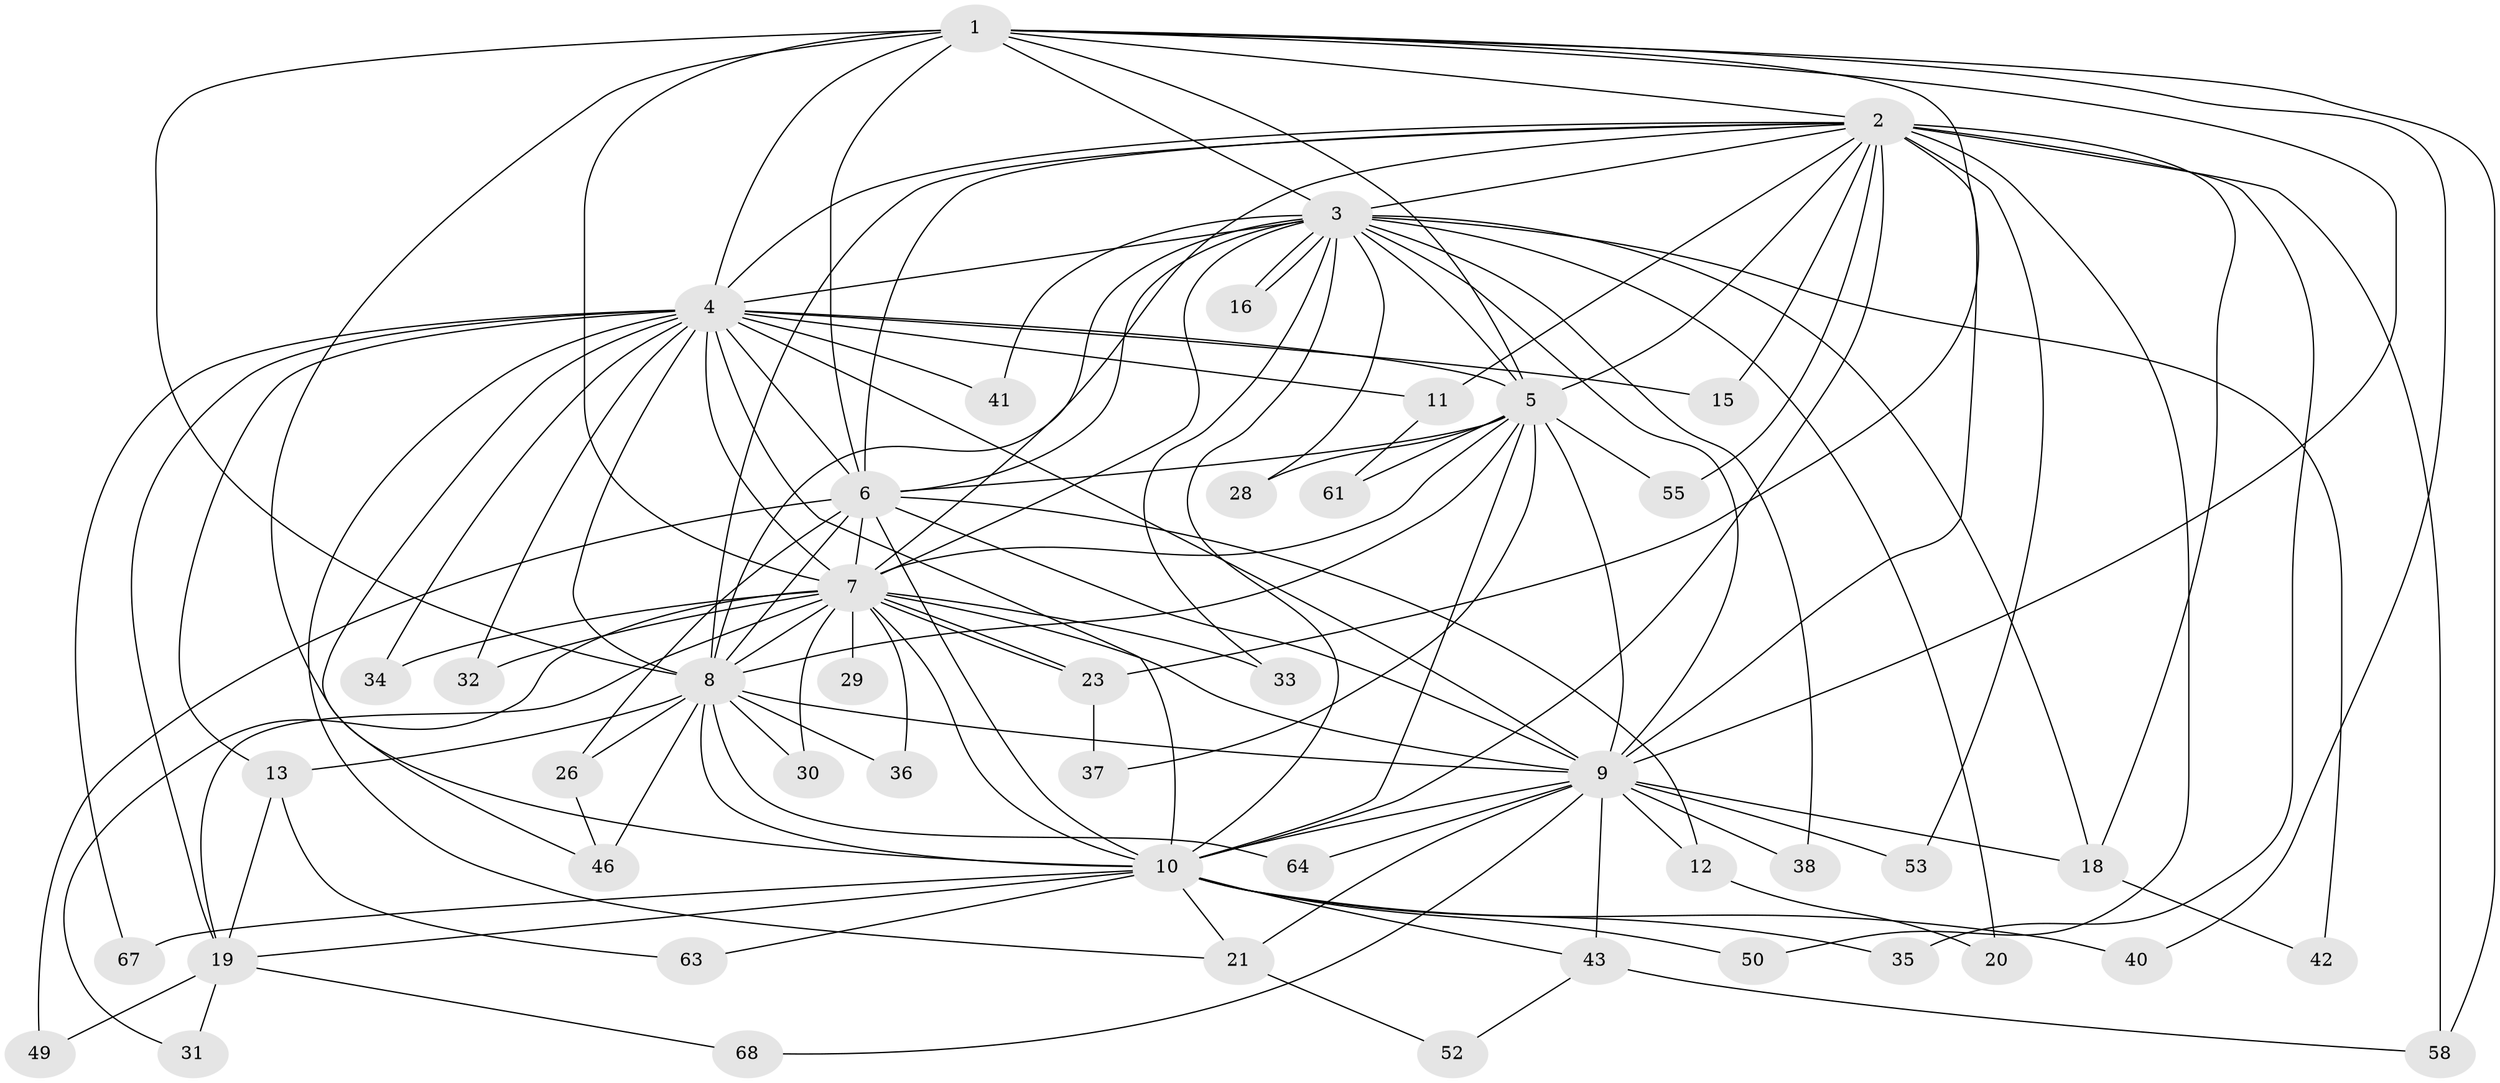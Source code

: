 // Generated by graph-tools (version 1.1) at 2025/23/03/03/25 07:23:43]
// undirected, 48 vertices, 127 edges
graph export_dot {
graph [start="1"]
  node [color=gray90,style=filled];
  1 [super="+14"];
  2 [super="+54"];
  3 [super="+45"];
  4 [super="+44"];
  5 [super="+47"];
  6 [super="+17"];
  7 [super="+27"];
  8 [super="+66"];
  9 [super="+57"];
  10 [super="+25"];
  11;
  12;
  13 [super="+59"];
  15;
  16;
  18 [super="+60"];
  19 [super="+22"];
  20;
  21 [super="+39"];
  23 [super="+24"];
  26 [super="+48"];
  28;
  29;
  30;
  31;
  32;
  33;
  34;
  35 [super="+56"];
  36;
  37;
  38;
  40;
  41;
  42 [super="+62"];
  43 [super="+65"];
  46 [super="+51"];
  49;
  50;
  52;
  53;
  55;
  58;
  61;
  63;
  64;
  67;
  68;
  1 -- 2;
  1 -- 3 [weight=2];
  1 -- 4;
  1 -- 5;
  1 -- 6 [weight=2];
  1 -- 7 [weight=2];
  1 -- 8 [weight=2];
  1 -- 9;
  1 -- 10;
  1 -- 40;
  1 -- 58;
  1 -- 23;
  2 -- 3;
  2 -- 4;
  2 -- 5;
  2 -- 6;
  2 -- 7;
  2 -- 8;
  2 -- 9;
  2 -- 10;
  2 -- 11;
  2 -- 15;
  2 -- 18;
  2 -- 35 [weight=2];
  2 -- 50;
  2 -- 53;
  2 -- 58;
  2 -- 55;
  3 -- 4;
  3 -- 5;
  3 -- 6;
  3 -- 7;
  3 -- 8;
  3 -- 9 [weight=2];
  3 -- 10;
  3 -- 16;
  3 -- 16;
  3 -- 18;
  3 -- 20;
  3 -- 28;
  3 -- 33;
  3 -- 38;
  3 -- 41;
  3 -- 42;
  4 -- 5 [weight=2];
  4 -- 6;
  4 -- 7 [weight=2];
  4 -- 8;
  4 -- 9;
  4 -- 10 [weight=2];
  4 -- 11;
  4 -- 13;
  4 -- 15;
  4 -- 19;
  4 -- 21;
  4 -- 32;
  4 -- 34;
  4 -- 41;
  4 -- 46;
  4 -- 67;
  5 -- 6;
  5 -- 7;
  5 -- 8;
  5 -- 9;
  5 -- 10;
  5 -- 28;
  5 -- 37;
  5 -- 61;
  5 -- 55;
  6 -- 7;
  6 -- 8;
  6 -- 9;
  6 -- 10;
  6 -- 12;
  6 -- 26;
  6 -- 49;
  7 -- 8;
  7 -- 9;
  7 -- 10;
  7 -- 23;
  7 -- 23;
  7 -- 29 [weight=2];
  7 -- 30;
  7 -- 31;
  7 -- 32;
  7 -- 33;
  7 -- 34;
  7 -- 36;
  7 -- 19;
  8 -- 9 [weight=2];
  8 -- 10;
  8 -- 13;
  8 -- 26;
  8 -- 30;
  8 -- 36;
  8 -- 46 [weight=2];
  8 -- 64;
  9 -- 10;
  9 -- 12;
  9 -- 38;
  9 -- 43;
  9 -- 53;
  9 -- 64;
  9 -- 68;
  9 -- 18;
  9 -- 21;
  10 -- 19;
  10 -- 21;
  10 -- 35;
  10 -- 40;
  10 -- 43;
  10 -- 50;
  10 -- 63;
  10 -- 67;
  11 -- 61;
  12 -- 20;
  13 -- 63;
  13 -- 19;
  18 -- 42;
  19 -- 49;
  19 -- 68;
  19 -- 31;
  21 -- 52;
  23 -- 37;
  26 -- 46;
  43 -- 52;
  43 -- 58;
}
